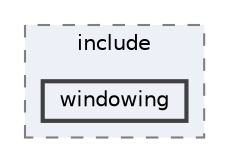 digraph "D:/Github/Meteor2D/Meteor2D/Engine/include/windowing"
{
 // LATEX_PDF_SIZE
  bgcolor="transparent";
  edge [fontname=Helvetica,fontsize=10,labelfontname=Helvetica,labelfontsize=10];
  node [fontname=Helvetica,fontsize=10,shape=box,height=0.2,width=0.4];
  compound=true
  subgraph clusterdir_20fad6d70e542fc50c9bc43fa9256bb5 {
    graph [ bgcolor="#edf0f7", pencolor="grey50", label="include", fontname=Helvetica,fontsize=10 style="filled,dashed", URL="dir_20fad6d70e542fc50c9bc43fa9256bb5.html",tooltip=""]
  dir_d5589951d4d173b93bd9639630217451 [label="windowing", fillcolor="#edf0f7", color="grey25", style="filled,bold", URL="dir_d5589951d4d173b93bd9639630217451.html",tooltip=""];
  }
}
